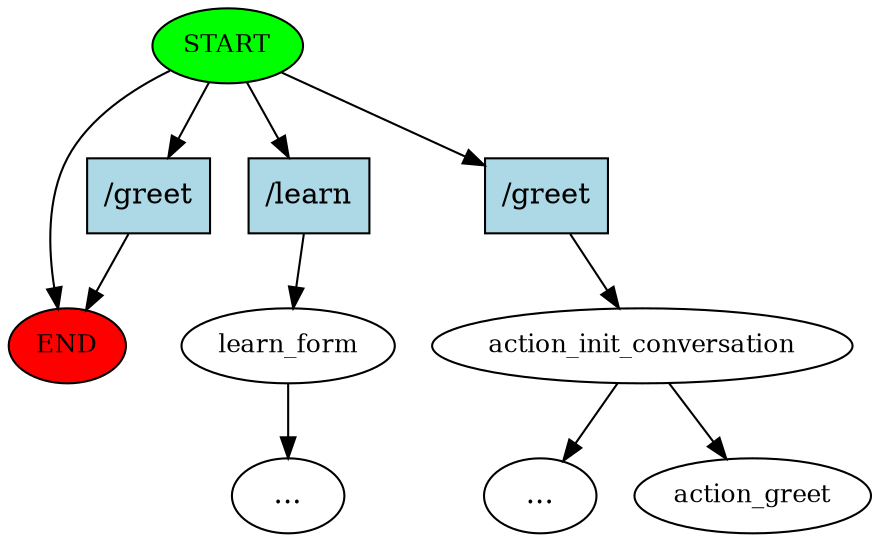 digraph  {
0 [class="start active", fillcolor=green, fontsize=12, label=START, style=filled];
"-1" [class=end, fillcolor=red, fontsize=12, label=END, style=filled];
1 [class="", fontsize=12, label=learn_form];
2 [class=active, fontsize=12, label=action_init_conversation];
"-23" [class=ellipsis, label="..."];
"-24" [class=ellipsis, label="..."];
24 [class="dashed active", fontsize=12, label=action_greet];
25 [class=intent, fillcolor=lightblue, label="/learn", shape=rect, style=filled];
26 [class="intent active", fillcolor=lightblue, label="/greet", shape=rect, style=filled];
27 [class=intent, fillcolor=lightblue, label="/greet", shape=rect, style=filled];
0 -> "-1"  [class="", key=NONE, label=""];
0 -> 25  [class="", key=0];
0 -> 26  [class=active, key=0];
0 -> 27  [class="", key=0];
1 -> "-24"  [class="", key=NONE, label=""];
2 -> "-23"  [class="", key=NONE, label=""];
2 -> 24  [class=active, key=NONE, label=""];
25 -> 1  [class="", key=0];
26 -> 2  [class=active, key=0];
27 -> "-1"  [class="", key=0];
}
